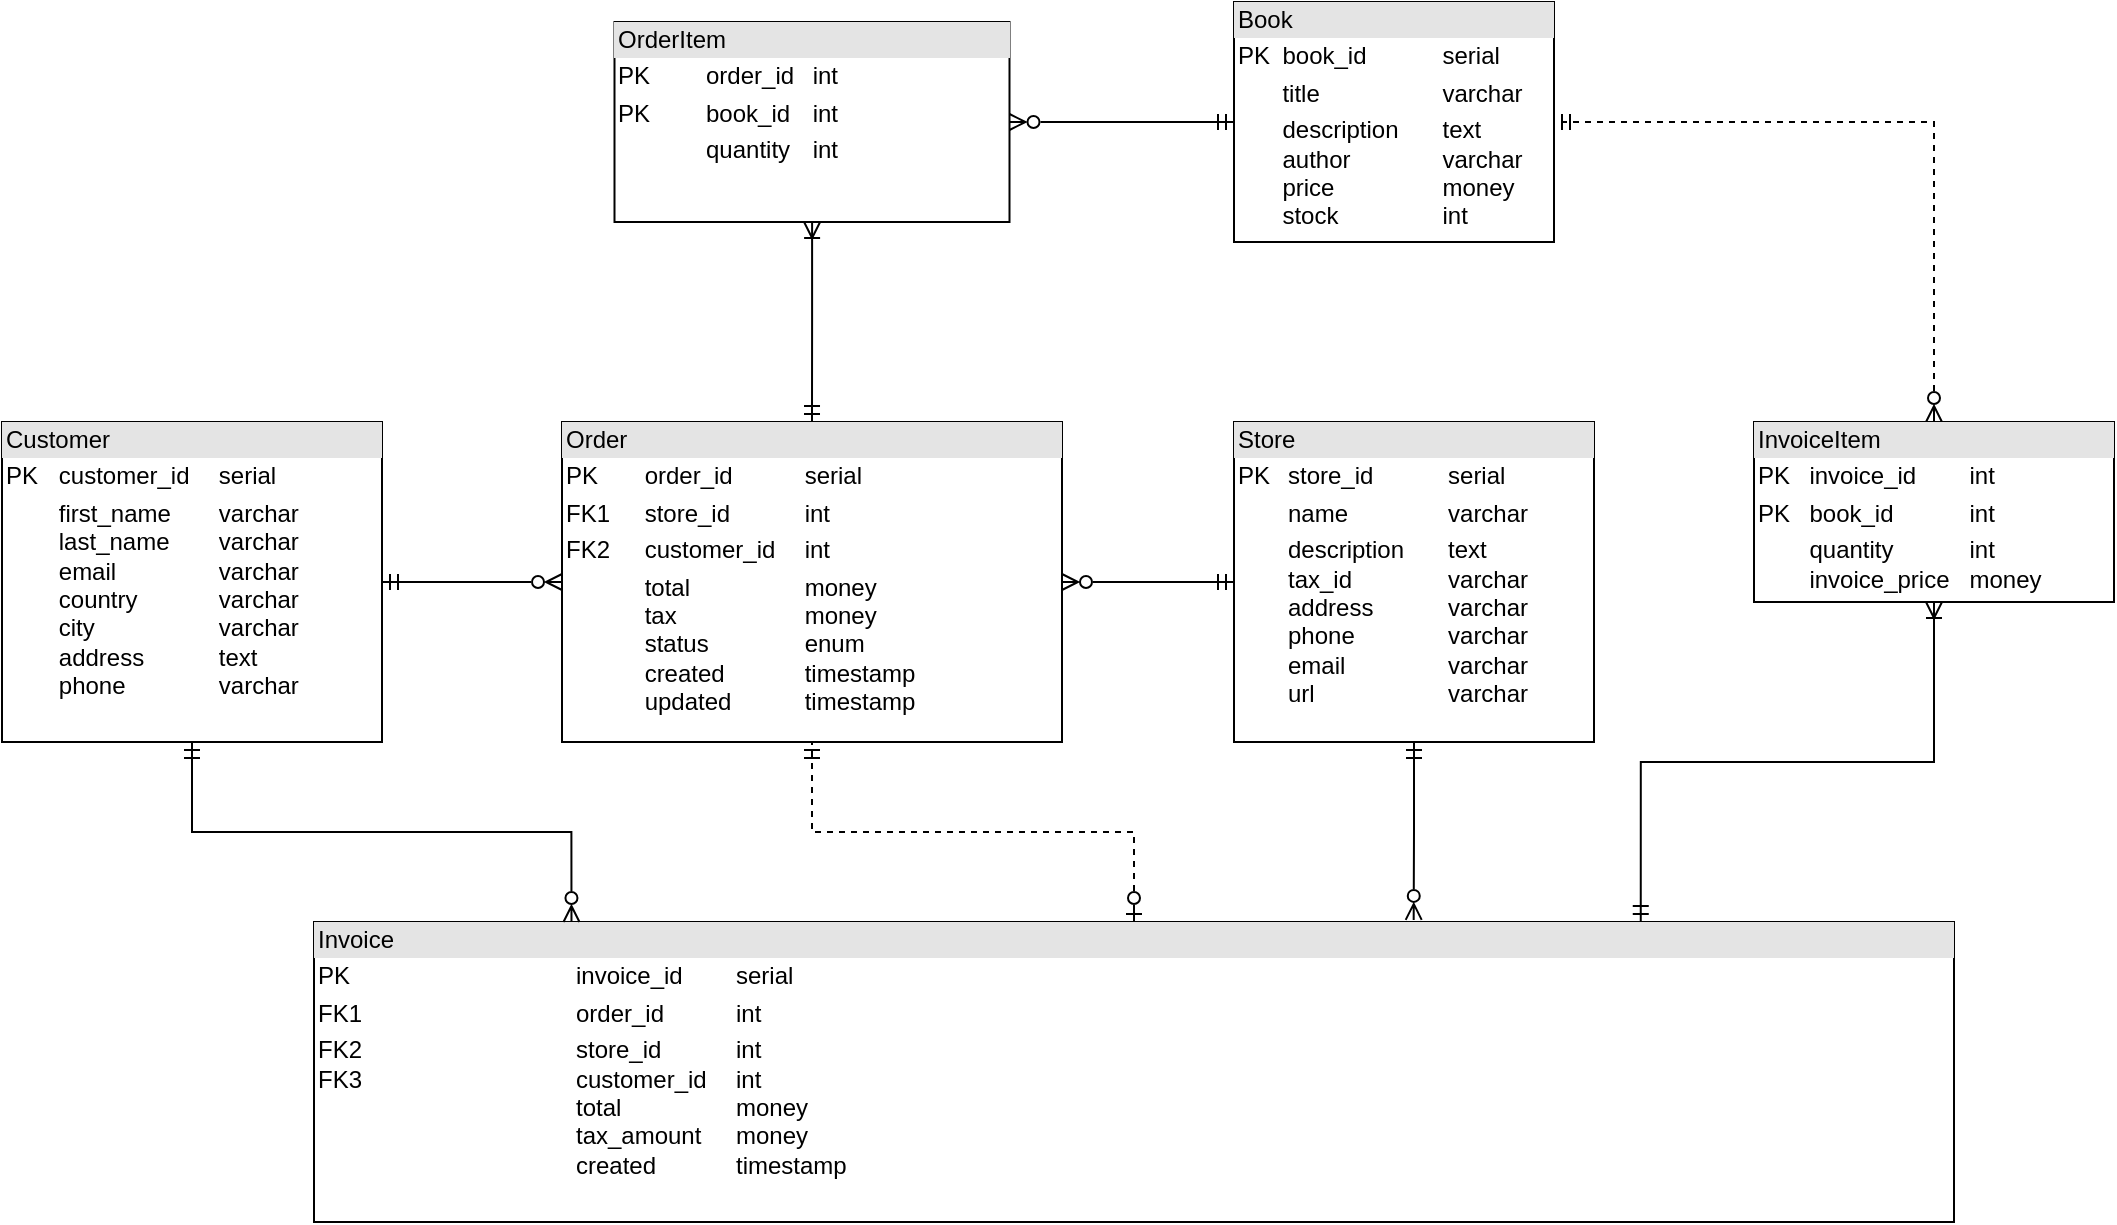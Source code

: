<mxfile version="25.0.3">
  <diagram name="Page-1" id="2ca16b54-16f6-2749-3443-fa8db7711227">
    <mxGraphModel dx="1430" dy="1618" grid="1" gridSize="10" guides="1" tooltips="1" connect="1" arrows="1" fold="1" page="1" pageScale="1" pageWidth="1100" pageHeight="850" background="none" math="0" shadow="0">
      <root>
        <mxCell id="0" />
        <mxCell id="1" parent="0" />
        <mxCell id="2ed32ef02a7f4228-1" value="&lt;div style=&quot;box-sizing:border-box;width:100%;background:#e4e4e4;padding:2px;&quot;&gt;Customer&lt;/div&gt;&lt;table cellspacing=&quot;0&quot; cellpadding=&quot;2&quot; style=&quot;width:100%;font-size:1em;&quot;&gt;&lt;tbody&gt;&lt;tr&gt;&lt;td&gt;PK&lt;/td&gt;&lt;td&gt;customer_id&lt;span style=&quot;white-space: pre;&quot;&gt;&lt;span style=&quot;white-space: pre;&quot;&gt;&#x9;serial&lt;/span&gt;&lt;/span&gt;&lt;/td&gt;&lt;/tr&gt;&lt;tr&gt;&lt;td&gt;&lt;br&gt;&lt;/td&gt;&lt;td&gt;first_name&lt;span style=&quot;white-space: pre;&quot;&gt;&#x9;&lt;/span&gt;varchar&lt;br&gt;last_name&lt;span style=&quot;white-space: pre;&quot;&gt;&#x9;&lt;/span&gt;varchar&lt;br&gt;email&lt;span style=&quot;white-space: pre;&quot;&gt;&#x9;&lt;/span&gt;&lt;span style=&quot;white-space: pre;&quot;&gt;&#x9;&lt;/span&gt;varchar&lt;br&gt;country&lt;span style=&quot;white-space: pre;&quot;&gt;&#x9;&lt;/span&gt;&lt;span style=&quot;white-space: pre;&quot;&gt;&#x9;&lt;/span&gt;varchar&lt;br&gt;city&lt;span style=&quot;white-space: pre;&quot;&gt;&#x9;&lt;/span&gt;&lt;span style=&quot;white-space: pre;&quot;&gt;&#x9;&lt;/span&gt;&lt;span style=&quot;white-space: pre;&quot;&gt;&#x9;&lt;/span&gt;varchar&lt;br&gt;address&lt;span style=&quot;white-space: pre;&quot;&gt;&#x9;&lt;/span&gt;&lt;span style=&quot;white-space: pre;&quot;&gt;&#x9;&lt;/span&gt;text&lt;br&gt;phone&lt;span style=&quot;white-space: pre;&quot;&gt;&#x9;&lt;/span&gt;&lt;span style=&quot;white-space: pre;&quot;&gt;&#x9;&lt;/span&gt;varchar&lt;/td&gt;&lt;/tr&gt;&lt;tr&gt;&lt;td&gt;&lt;/td&gt;&lt;td&gt;&lt;br&gt;&lt;br&gt;&lt;/td&gt;&lt;/tr&gt;&lt;/tbody&gt;&lt;/table&gt;" style="verticalAlign=top;align=left;overflow=fill;html=1;rounded=0;shadow=0;comic=0;labelBackgroundColor=none;strokeWidth=1;fontFamily=Helvetica;fontSize=12" parent="1" vertex="1">
          <mxGeometry x="14" y="90" width="190" height="160" as="geometry" />
        </mxCell>
        <mxCell id="zAKk5Vj_SALi7lIbkX37-5" value="&lt;div style=&quot;box-sizing:border-box;width:100%;background:#e4e4e4;padding:2px;&quot;&gt;Book&lt;span style=&quot;white-space: pre;&quot;&gt;&#x9;&lt;/span&gt;&lt;/div&gt;&lt;table style=&quot;width:100%;font-size:1em;&quot; cellpadding=&quot;2&quot; cellspacing=&quot;0&quot;&gt;&lt;tbody&gt;&lt;tr&gt;&lt;td&gt;PK&lt;/td&gt;&lt;td&gt;book_id&lt;span style=&quot;white-space: pre;&quot;&gt;&#x9;&lt;span style=&quot;white-space: pre;&quot;&gt;&#x9;serial&lt;/span&gt;&lt;/span&gt;&lt;br&gt;&lt;/td&gt;&lt;/tr&gt;&lt;tr&gt;&lt;td&gt;&lt;br&gt;&lt;/td&gt;&lt;td&gt;title&lt;span style=&quot;white-space: pre;&quot;&gt;&#x9;&lt;span style=&quot;white-space: pre;&quot;&gt;&#x9;&lt;/span&gt;&lt;span style=&quot;white-space: pre;&quot;&gt;&#x9;&lt;/span&gt;&lt;/span&gt;varchar&lt;/td&gt;&lt;/tr&gt;&lt;tr&gt;&lt;td&gt;&lt;/td&gt;&lt;td&gt;description&lt;span style=&quot;white-space: pre;&quot;&gt;&#x9;&lt;/span&gt;text&lt;br&gt;author&lt;span style=&quot;white-space: pre;&quot;&gt;&#x9;&lt;/span&gt;&lt;span style=&quot;white-space: pre;&quot;&gt;&#x9;&lt;/span&gt;varchar&lt;br&gt;price&lt;span style=&quot;white-space: pre;&quot;&gt;&#x9;&lt;span style=&quot;white-space: pre;&quot;&gt;&#x9;money&lt;/span&gt;&lt;/span&gt;&lt;br&gt;stock&lt;span style=&quot;white-space: pre;&quot;&gt;&#x9;&lt;/span&gt;&lt;span style=&quot;white-space: pre;&quot;&gt;&#x9;&lt;/span&gt;int&lt;br&gt;&lt;/td&gt;&lt;/tr&gt;&lt;/tbody&gt;&lt;/table&gt;" style="verticalAlign=top;align=left;overflow=fill;html=1;whiteSpace=wrap;" parent="1" vertex="1">
          <mxGeometry x="630" y="-120" width="160" height="120" as="geometry" />
        </mxCell>
        <mxCell id="zAKk5Vj_SALi7lIbkX37-15" value="" style="edgeStyle=orthogonalEdgeStyle;rounded=0;orthogonalLoop=1;jettySize=auto;html=1;startArrow=ERzeroToMany;startFill=0;endArrow=ERmandOne;endFill=0;" parent="1" source="zAKk5Vj_SALi7lIbkX37-7" target="2ed32ef02a7f4228-1" edge="1">
          <mxGeometry relative="1" as="geometry" />
        </mxCell>
        <mxCell id="zAKk5Vj_SALi7lIbkX37-7" value="&lt;div style=&quot;box-sizing:border-box;width:100%;background:#e4e4e4;padding:2px;&quot;&gt;Order&lt;br&gt;&lt;/div&gt;&lt;table style=&quot;width:100%;font-size:1em;&quot; cellpadding=&quot;2&quot; cellspacing=&quot;0&quot;&gt;&lt;tbody&gt;&lt;tr&gt;&lt;td&gt;PK&lt;/td&gt;&lt;td&gt;order_id&lt;span style=&quot;white-space: pre;&quot;&gt;&#x9;&lt;span style=&quot;white-space: pre;&quot;&gt;&#x9;serial&lt;/span&gt;&lt;/span&gt;&lt;/td&gt;&lt;/tr&gt;&lt;tr&gt;&lt;td&gt;FK1&lt;br&gt;&lt;/td&gt;&lt;td&gt;store_id&lt;span style=&quot;white-space: pre;&quot;&gt;&#x9;&lt;/span&gt;&lt;span style=&quot;white-space: pre;&quot;&gt;&#x9;&lt;/span&gt;int&lt;br&gt;&lt;/td&gt;&lt;/tr&gt;&lt;tr&gt;&lt;td&gt;FK2&lt;/td&gt;&lt;td&gt;customer_id&lt;span style=&quot;white-space: pre;&quot;&gt;&lt;span style=&quot;white-space: pre;&quot;&gt;&#x9;&lt;/span&gt;&lt;/span&gt;int&lt;br&gt;&lt;/td&gt;&lt;/tr&gt;&lt;tr&gt;&lt;td&gt;&lt;br&gt;&lt;br&gt;&lt;/td&gt;&lt;td&gt;total&lt;span style=&quot;white-space: pre;&quot;&gt;&#x9;&lt;/span&gt;&lt;span style=&quot;white-space: pre;&quot;&gt;&#x9;&lt;span style=&quot;white-space: pre;&quot;&gt;&#x9;money&lt;/span&gt;&lt;/span&gt;&lt;br&gt;tax&lt;span style=&quot;white-space: pre;&quot;&gt;&#x9;&lt;/span&gt;&lt;span style=&quot;white-space: pre;&quot;&gt;&#x9;&lt;span style=&quot;white-space: pre;&quot;&gt;&#x9;money&lt;/span&gt;&lt;/span&gt;&lt;br&gt;status&lt;span style=&quot;white-space: pre;&quot;&gt;&#x9;&lt;span style=&quot;white-space: pre;&quot;&gt;&#x9;&lt;/span&gt;&lt;/span&gt;enum&lt;br&gt;created&lt;span style=&quot;white-space: pre;&quot;&gt;&#x9;&lt;span style=&quot;white-space: pre;&quot;&gt;&#x9;timestamp&lt;/span&gt;&lt;/span&gt;&lt;br&gt;updated&lt;span style=&quot;white-space: pre;&quot;&gt;&#x9;&lt;span style=&quot;white-space: pre;&quot;&gt;&#x9;&lt;/span&gt;&lt;/span&gt;&lt;span style=&quot;white-space: pre;&quot;&gt;&lt;span style=&quot;white-space: pre;&quot;&gt;timestamp&lt;/span&gt;&lt;/span&gt;&lt;/td&gt;&lt;/tr&gt;&lt;/tbody&gt;&lt;/table&gt;" style="verticalAlign=top;align=left;overflow=fill;html=1;whiteSpace=wrap;" parent="1" vertex="1">
          <mxGeometry x="294" y="90" width="250" height="160" as="geometry" />
        </mxCell>
        <mxCell id="zAKk5Vj_SALi7lIbkX37-13" value="" style="edgeStyle=orthogonalEdgeStyle;rounded=0;orthogonalLoop=1;jettySize=auto;html=1;entryX=0.5;entryY=0;entryDx=0;entryDy=0;startArrow=ERoneToMany;startFill=0;endArrow=ERmandOne;endFill=0;" parent="1" source="zAKk5Vj_SALi7lIbkX37-9" target="zAKk5Vj_SALi7lIbkX37-7" edge="1">
          <mxGeometry relative="1" as="geometry">
            <mxPoint x="411.5" y="-10" as="targetPoint" />
          </mxGeometry>
        </mxCell>
        <mxCell id="zAKk5Vj_SALi7lIbkX37-16" value="" style="edgeStyle=orthogonalEdgeStyle;rounded=0;orthogonalLoop=1;jettySize=auto;html=1;startArrow=ERzeroToMany;startFill=0;endArrow=ERmandOne;endFill=0;" parent="1" source="zAKk5Vj_SALi7lIbkX37-9" target="zAKk5Vj_SALi7lIbkX37-5" edge="1">
          <mxGeometry relative="1" as="geometry" />
        </mxCell>
        <mxCell id="zAKk5Vj_SALi7lIbkX37-9" value="&lt;div style=&quot;box-sizing:border-box;width:100%;background:#e4e4e4;padding:2px;&quot;&gt;OrderItem&lt;/div&gt;&lt;table style=&quot;width:100%;font-size:1em;&quot; cellpadding=&quot;2&quot; cellspacing=&quot;0&quot;&gt;&lt;tbody&gt;&lt;tr&gt;&lt;td&gt;PK&lt;/td&gt;&lt;td&gt;order_id&lt;span style=&quot;white-space: pre;&quot;&gt;&#x9;int&lt;/span&gt;&lt;/td&gt;&lt;/tr&gt;&lt;tr&gt;&lt;td&gt;PK&lt;/td&gt;&lt;td&gt;book_id&lt;span style=&quot;white-space: pre;&quot;&gt;&#x9;&lt;/span&gt;int&lt;/td&gt;&lt;/tr&gt;&lt;tr&gt;&lt;td&gt;&lt;/td&gt;&lt;td&gt;quantity&lt;span style=&quot;white-space: pre;&quot;&gt;&#x9;&lt;/span&gt;int&lt;/td&gt;&lt;/tr&gt;&lt;/tbody&gt;&lt;/table&gt;" style="verticalAlign=top;align=left;overflow=fill;html=1;whiteSpace=wrap;" parent="1" vertex="1">
          <mxGeometry x="320.25" y="-110" width="197.5" height="100" as="geometry" />
        </mxCell>
        <mxCell id="zAKk5Vj_SALi7lIbkX37-31" style="edgeStyle=orthogonalEdgeStyle;rounded=0;orthogonalLoop=1;jettySize=auto;html=1;entryX=0.5;entryY=1;entryDx=0;entryDy=0;startArrow=ERzeroToOne;startFill=0;endArrow=ERmandOne;endFill=0;dashed=1;" parent="1" source="zAKk5Vj_SALi7lIbkX37-11" target="zAKk5Vj_SALi7lIbkX37-7" edge="1">
          <mxGeometry relative="1" as="geometry" />
        </mxCell>
        <mxCell id="zAKk5Vj_SALi7lIbkX37-11" value="&lt;div style=&quot;box-sizing:border-box;width:100%;background:#e4e4e4;padding:2px;&quot;&gt;Invoice&lt;br&gt;&lt;/div&gt;&lt;table style=&quot;width:100%;font-size:1em;&quot; cellpadding=&quot;2&quot; cellspacing=&quot;0&quot;&gt;&lt;tbody&gt;&lt;tr&gt;&lt;td&gt;PK&lt;/td&gt;&lt;td&gt;invoice_id&lt;span style=&quot;white-space: pre;&quot;&gt;&#x9;serial&lt;/span&gt;&lt;/td&gt;&lt;/tr&gt;&lt;tr&gt;&lt;td&gt;FK1&lt;/td&gt;&lt;td&gt;order_id&lt;span style=&quot;white-space: pre;&quot;&gt;&#x9;&lt;/span&gt;&lt;span style=&quot;white-space: pre;&quot;&gt;&#x9;&lt;/span&gt;int&lt;/td&gt;&lt;/tr&gt;&lt;tr&gt;&lt;td&gt;FK2&lt;br&gt;FK3&lt;br&gt;&lt;br&gt;&lt;br&gt;&lt;br&gt;&lt;/td&gt;&lt;td&gt;store_id&lt;span style=&quot;white-space: pre;&quot;&gt;&#x9;&lt;/span&gt;&lt;span style=&quot;white-space: pre;&quot;&gt;&#x9;&lt;/span&gt;int&lt;br&gt;customer_id&lt;span style=&quot;white-space: pre;&quot;&gt;&#x9;&lt;/span&gt;int&lt;br&gt;total&lt;span style=&quot;white-space: pre;&quot;&gt;&#x9;&lt;/span&gt;&lt;span style=&quot;white-space: pre;&quot;&gt;&#x9;&lt;/span&gt;&lt;span style=&quot;white-space: pre;&quot;&gt;&#x9;money&lt;/span&gt;&lt;br&gt;tax_amount&lt;span style=&quot;white-space: pre;&quot;&gt;&#x9;money&lt;/span&gt;&lt;br&gt;created&lt;span style=&quot;white-space: pre;&quot;&gt;&#x9;&lt;/span&gt;&lt;span style=&quot;white-space: pre;&quot;&gt;&#x9;timestamp&lt;/span&gt;&lt;br&gt;&lt;/td&gt;&lt;/tr&gt;&lt;/tbody&gt;&lt;/table&gt;" style="verticalAlign=top;align=left;overflow=fill;html=1;whiteSpace=wrap;" parent="1" vertex="1">
          <mxGeometry x="170" y="340" width="820" height="150" as="geometry" />
        </mxCell>
        <mxCell id="zAKk5Vj_SALi7lIbkX37-21" value="" style="edgeStyle=orthogonalEdgeStyle;rounded=0;orthogonalLoop=1;jettySize=auto;html=1;startArrow=ERoneToMany;startFill=0;endArrow=ERmandOne;endFill=0;entryX=0.809;entryY=0;entryDx=0;entryDy=0;entryPerimeter=0;" parent="1" source="zAKk5Vj_SALi7lIbkX37-17" target="zAKk5Vj_SALi7lIbkX37-11" edge="1">
          <mxGeometry relative="1" as="geometry" />
        </mxCell>
        <mxCell id="zAKk5Vj_SALi7lIbkX37-30" style="edgeStyle=orthogonalEdgeStyle;rounded=0;orthogonalLoop=1;jettySize=auto;html=1;entryX=1;entryY=0.5;entryDx=0;entryDy=0;endArrow=ERmandOne;endFill=0;startArrow=ERzeroToMany;startFill=0;dashed=1;exitX=0.5;exitY=0;exitDx=0;exitDy=0;" parent="1" source="zAKk5Vj_SALi7lIbkX37-17" target="zAKk5Vj_SALi7lIbkX37-5" edge="1">
          <mxGeometry relative="1" as="geometry" />
        </mxCell>
        <mxCell id="zAKk5Vj_SALi7lIbkX37-27" value="" style="edgeStyle=orthogonalEdgeStyle;rounded=0;orthogonalLoop=1;jettySize=auto;html=1;endArrow=ERzeroToMany;endFill=0;startArrow=ERmandOne;startFill=0;exitX=0.5;exitY=1;exitDx=0;exitDy=0;entryX=0.286;entryY=-0.007;entryDx=0;entryDy=0;entryPerimeter=0;" parent="1" source="zAKk5Vj_SALi7lIbkX37-18" edge="1">
          <mxGeometry relative="1" as="geometry">
            <Array as="points" />
            <mxPoint x="719.84" y="338.95" as="targetPoint" />
          </mxGeometry>
        </mxCell>
        <mxCell id="itJ6pgkN3HOVJhpXqjli-3" value="" style="edgeStyle=orthogonalEdgeStyle;rounded=0;orthogonalLoop=1;jettySize=auto;html=1;endArrow=ERzeroToMany;endFill=0;startArrow=ERmandOne;startFill=0;" parent="1" source="zAKk5Vj_SALi7lIbkX37-18" target="zAKk5Vj_SALi7lIbkX37-7" edge="1">
          <mxGeometry relative="1" as="geometry" />
        </mxCell>
        <mxCell id="zAKk5Vj_SALi7lIbkX37-18" value="&lt;div style=&quot;box-sizing:border-box;width:100%;background:#e4e4e4;padding:2px;&quot;&gt;Store&lt;br&gt;&lt;/div&gt;&lt;table style=&quot;width:100%;font-size:1em;&quot; cellpadding=&quot;2&quot; cellspacing=&quot;0&quot;&gt;&lt;tbody&gt;&lt;tr&gt;&lt;td&gt;PK&lt;/td&gt;&lt;td&gt;store_id&lt;span style=&quot;white-space: pre;&quot;&gt;&#x9;&lt;/span&gt;&lt;span style=&quot;white-space: pre;&quot;&gt;&#x9;serial&lt;/span&gt;&lt;br&gt;&lt;/td&gt;&lt;/tr&gt;&lt;tr&gt;&lt;td&gt;&lt;br&gt;&lt;/td&gt;&lt;td&gt;name&lt;span style=&quot;white-space: pre;&quot;&gt;&#x9;&lt;span style=&quot;white-space: pre;&quot;&gt;&#x9;&lt;/span&gt;&lt;/span&gt;varchar&lt;/td&gt;&lt;/tr&gt;&lt;tr&gt;&lt;td&gt;&lt;/td&gt;&lt;td&gt;description&lt;span style=&quot;white-space: pre;&quot;&gt;&#x9;&lt;/span&gt;text&lt;br&gt;tax_id&lt;span style=&quot;white-space: pre;&quot;&gt;&#x9;&lt;/span&gt;&lt;span style=&quot;white-space: pre;&quot;&gt;&#x9;&lt;/span&gt;varchar&lt;br&gt;address&lt;span style=&quot;white-space: pre;&quot;&gt;&#x9;&lt;/span&gt;&lt;span style=&quot;white-space: pre;&quot;&gt;&#x9;&lt;/span&gt;varchar&lt;br&gt;phone&lt;span style=&quot;white-space: pre;&quot;&gt;&#x9;&lt;/span&gt;&lt;span style=&quot;white-space: pre;&quot;&gt;&#x9;&lt;/span&gt;varchar&lt;br&gt;email&lt;span style=&quot;white-space: pre;&quot;&gt;&#x9;&lt;/span&gt;&lt;span style=&quot;white-space: pre;&quot;&gt;&#x9;&lt;/span&gt;varchar&lt;br&gt;url&lt;span style=&quot;white-space: pre;&quot;&gt;&#x9;&lt;/span&gt;&lt;span style=&quot;white-space: pre;&quot;&gt;&#x9;&lt;/span&gt;&lt;span style=&quot;white-space: pre;&quot;&gt;&#x9;&lt;/span&gt;varchar&lt;br&gt;&lt;/td&gt;&lt;/tr&gt;&lt;/tbody&gt;&lt;/table&gt;" style="verticalAlign=top;align=left;overflow=fill;html=1;whiteSpace=wrap;" parent="1" vertex="1">
          <mxGeometry x="630" y="90" width="180" height="160" as="geometry" />
        </mxCell>
        <mxCell id="zAKk5Vj_SALi7lIbkX37-17" value="&lt;div style=&quot;box-sizing:border-box;width:100%;background:#e4e4e4;padding:2px;&quot;&gt;InvoiceItem&lt;br&gt;&lt;/div&gt;&lt;table style=&quot;width:100%;font-size:1em;&quot; cellpadding=&quot;2&quot; cellspacing=&quot;0&quot;&gt;&lt;tbody&gt;&lt;tr&gt;&lt;td&gt;PK&lt;/td&gt;&lt;td&gt;invoice_id&lt;span style=&quot;white-space: pre;&quot;&gt;&#x9;&lt;/span&gt;&lt;span style=&quot;white-space: pre;&quot;&gt;int&lt;/span&gt;&lt;/td&gt;&lt;/tr&gt;&lt;tr&gt;&lt;td&gt;PK&lt;/td&gt;&lt;td&gt;book_id&lt;span style=&quot;white-space: pre;&quot;&gt;&#x9;&lt;/span&gt;&lt;span style=&quot;white-space: pre;&quot;&gt;&#x9;&lt;/span&gt;int&lt;/td&gt;&lt;/tr&gt;&lt;tr&gt;&lt;td&gt;&lt;/td&gt;&lt;td&gt;quantity&lt;span style=&quot;white-space: pre;&quot;&gt;&#x9;&lt;/span&gt;&lt;span style=&quot;white-space: pre;&quot;&gt;&#x9;&lt;/span&gt;int&lt;br&gt;invoice_price&lt;span style=&quot;white-space: pre;&quot;&gt;&#x9;money&lt;/span&gt;&lt;br&gt;&lt;/td&gt;&lt;/tr&gt;&lt;/tbody&gt;&lt;/table&gt;" style="verticalAlign=top;align=left;overflow=fill;html=1;whiteSpace=wrap;" parent="1" vertex="1">
          <mxGeometry x="890" y="90" width="180" height="90" as="geometry" />
        </mxCell>
        <mxCell id="0o1bgb4E0-0a8g3yZtrL-2" style="edgeStyle=orthogonalEdgeStyle;rounded=0;orthogonalLoop=1;jettySize=auto;html=1;exitX=0.5;exitY=1;exitDx=0;exitDy=0;entryX=0.157;entryY=0;entryDx=0;entryDy=0;entryPerimeter=0;endArrow=ERzeroToMany;endFill=0;startArrow=ERmandOne;startFill=0;" edge="1" parent="1" source="2ed32ef02a7f4228-1" target="zAKk5Vj_SALi7lIbkX37-11">
          <mxGeometry relative="1" as="geometry" />
        </mxCell>
      </root>
    </mxGraphModel>
  </diagram>
</mxfile>

